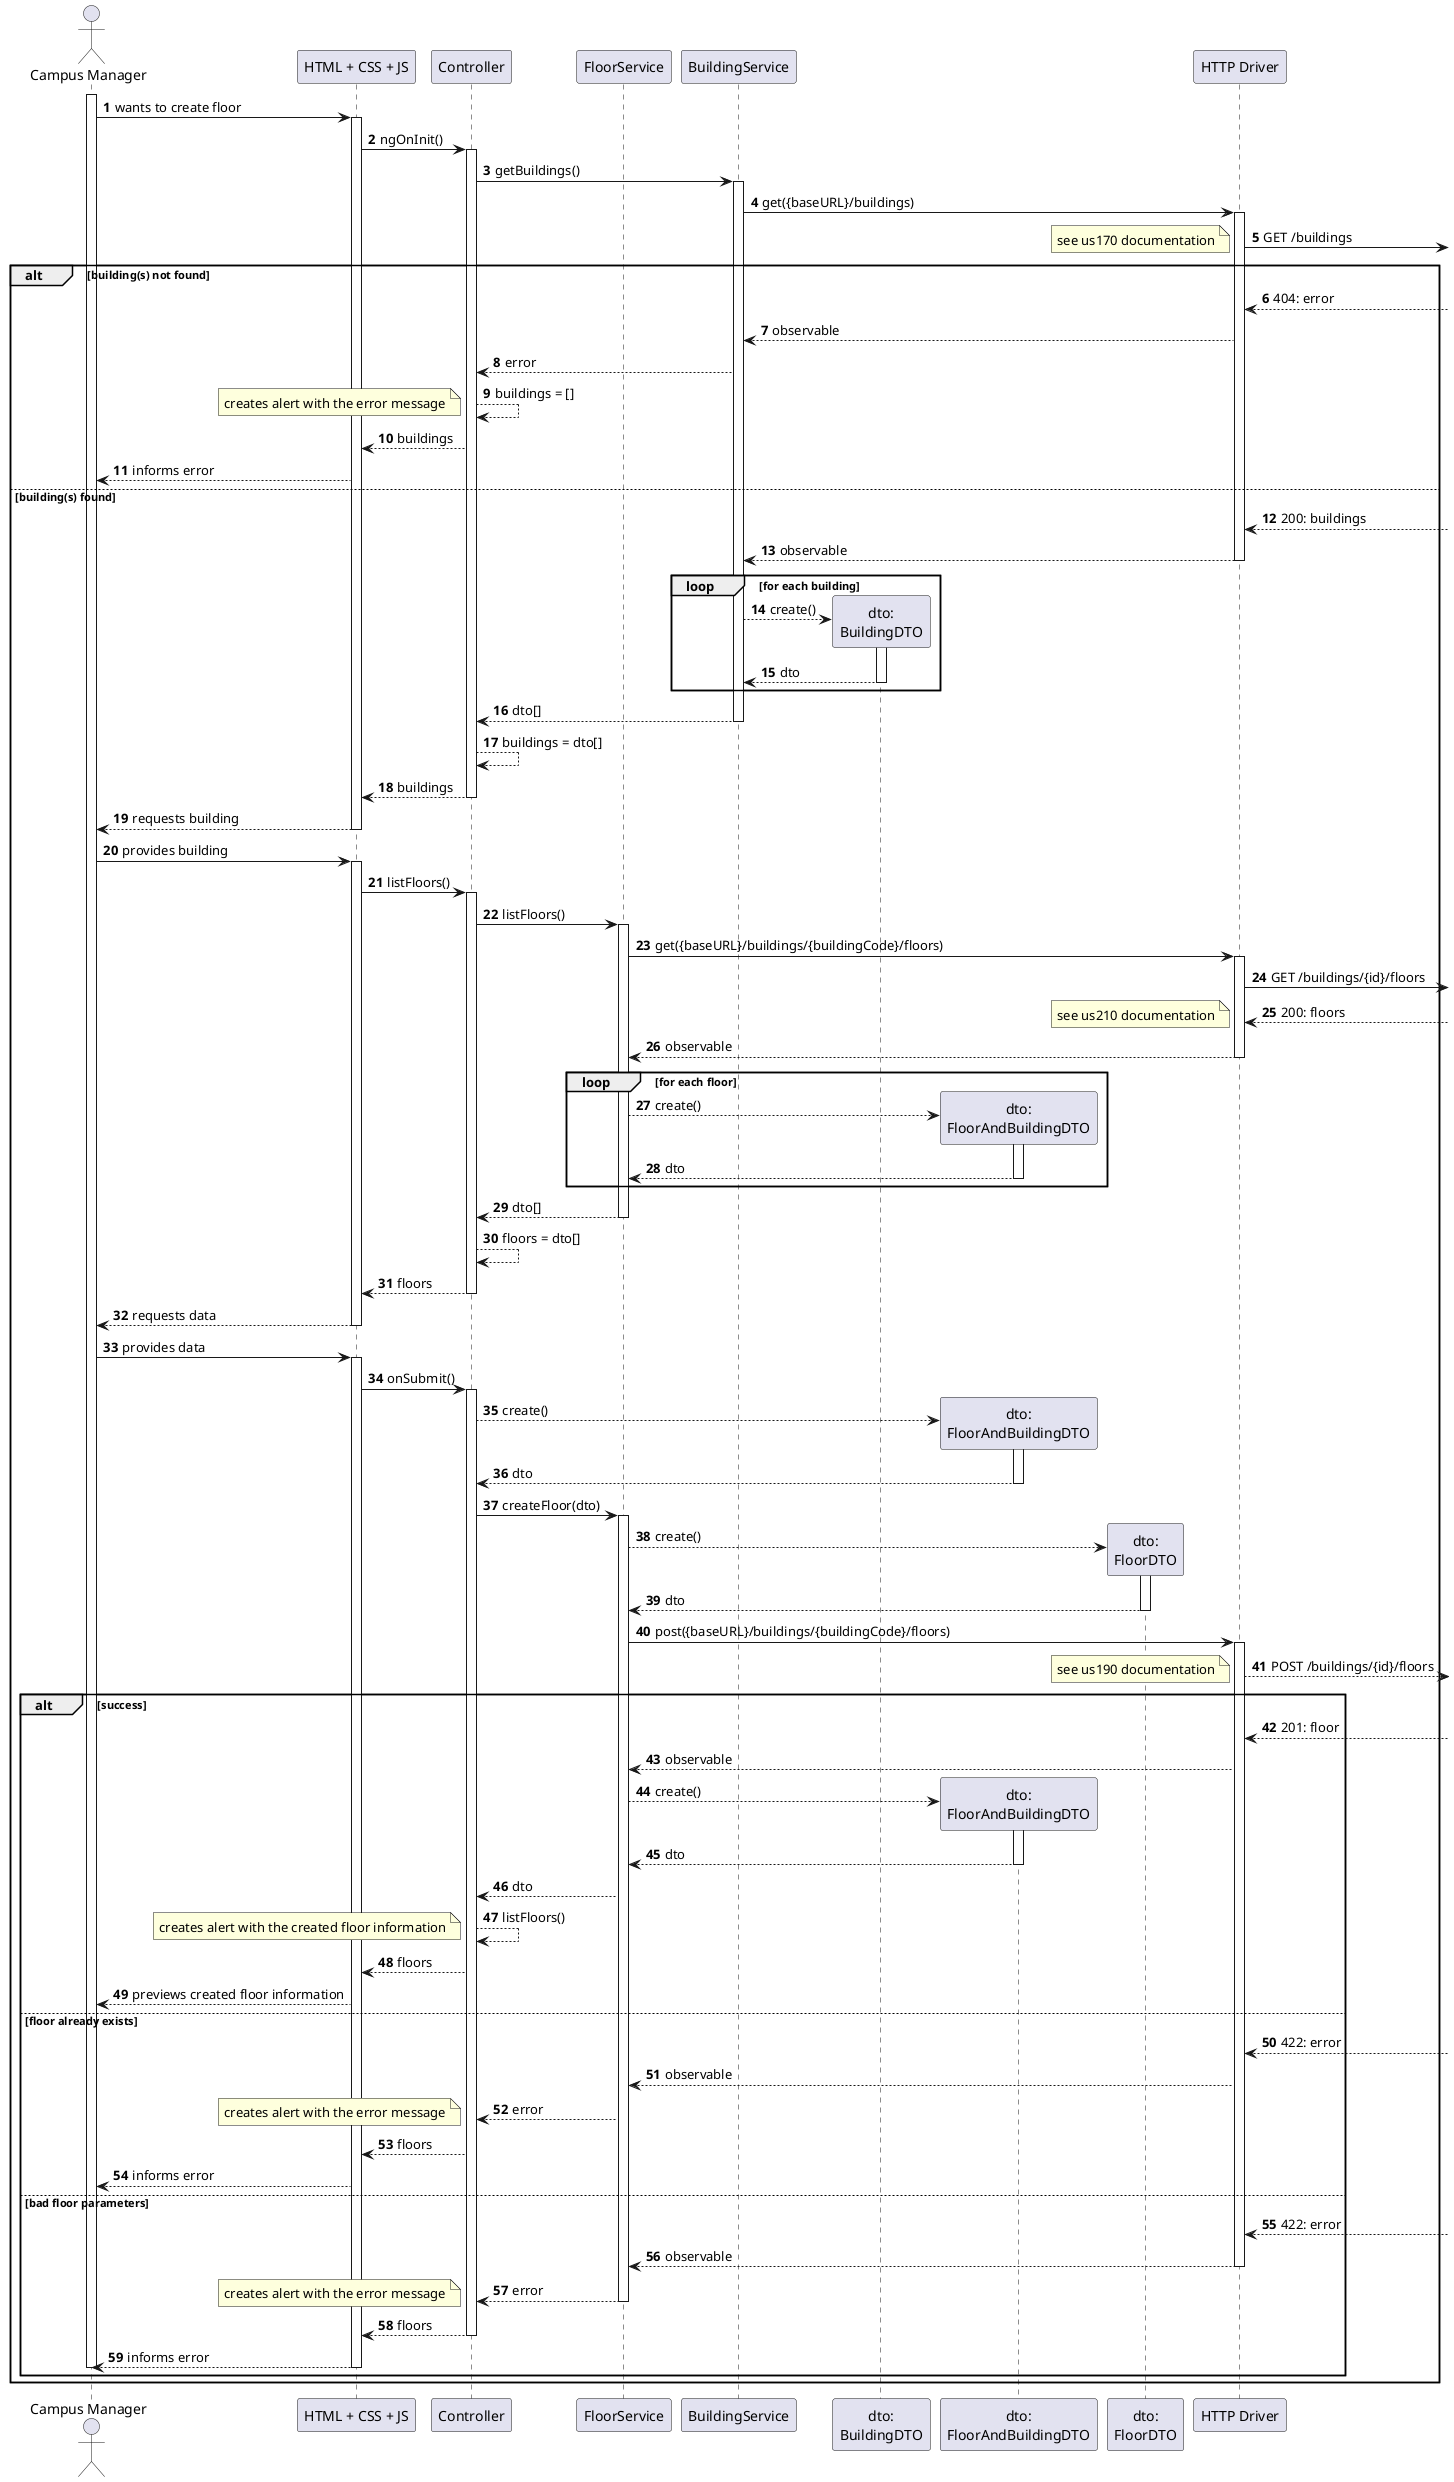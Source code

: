 @startuml
autonumber

actor "Campus Manager" as usr

participant "HTML + CSS + JS" as view
participant "Controller" as ctrl
participant "FloorService" as svc
participant "BuildingService" as b_svc
participant "dto:\nBuildingDTO" as dto
participant "dto:\nFloorAndBuildingDTO" as fb_dto
participant "dto:\nFloorDTO" as f_dto

participant "HTTP Driver" as http

activate usr
usr -> view : wants to create floor
    activate view
        view -> ctrl : ngOnInit()
        activate ctrl
            ctrl -> b_svc : getBuildings()
            activate b_svc
                b_svc -> http : get({baseURL}/buildings)
                activate http
                    http ->] : GET /buildings
        alt building(s) not found
                note right : see us170 documentation
                http <--] : 404: error
                http --> b_svc : observable
                b_svc --> ctrl : error
                ctrl --> ctrl : buildings = []
                note bottom : creates alert with the error message
                ctrl --> view : buildings
                view --> usr : informs error
        else building(s) found
                http <--] : 200: buildings
            http --> b_svc : observable
            deactivate http

            loop for each building
                b_svc --> dto** : create()
                activate dto
                    dto --> b_svc : dto
                deactivate dto
            end

            b_svc --> ctrl : dto[]
            deactivate b_svc

            ctrl --> ctrl : buildings = dto[]
            ctrl --> view : buildings
            deactivate ctrl

            view --> usr : requests building
        deactivate view

        usr -> view : provides building
        activate view
            view -> ctrl : listFloors()
            activate ctrl
                ctrl -> svc : listFloors()
                activate svc
                    svc -> http : get({baseURL}/buildings/{buildingCode}/floors)
                    activate http
                        http ->]  : GET /buildings/{id}/floors
                http <--] : 200: floors
                note right : see us210 documentation
                    http --> svc : observable
                    deactivate http

                    loop for each floor
                        svc --> fb_dto** : create()
                        activate fb_dto
                            fb_dto --> svc : dto
                        deactivate fb_dto
                    end

                    svc --> ctrl : dto[]
                deactivate svc

                ctrl --> ctrl : floors = dto[]
                ctrl --> view : floors
            deactivate ctrl
            view --> usr : requests data
        deactivate view

        usr -> view : provides data
        activate view
            view -> ctrl : onSubmit()
            activate ctrl
                ctrl --> fb_dto** : create()
                activate fb_dto
                    fb_dto --> ctrl : dto
                deactivate fb_dto

                ctrl -> svc : createFloor(dto)
                activate svc
                    svc --> f_dto** : create()
                    activate f_dto
                        f_dto --> svc : dto
                    deactivate f_dto

                    svc -> http : post({baseURL}/buildings/{buildingCode}/floors)
                    activate http
                        http -->] : POST /buildings/{id}/floors
                note right : see us190 documentation
                alt success
                    http <--] : 201: floor

                    http --> svc : observable

                    svc --> fb_dto** : create()
                    activate fb_dto
                        fb_dto --> svc : dto
                    deactivate fb_dto

                    svc --> ctrl : dto

                ctrl --> ctrl : listFloors()
                note bottom : creates alert with the created floor information
                ctrl --> view : floors
                view --> usr : previews created floor information

                else floor already exists
                    http <--] : 422: error
                    http --> svc : observable
                    svc --> ctrl : error    
                    note bottom : creates alert with the error message
                    ctrl --> view : floors
                    view --> usr : informs error
                else bad floor parameters
                    http <--] : 422: error

                    http --> svc : observable
                    deactivate http
                    svc --> ctrl : error
                    note bottom : creates alert with the error message
                    deactivate svc
                    ctrl --> view : floors
                    deactivate ctrl
                    view --> usr : informs error
                    deactivate view

                    deactivate usr
                end
            end
@enduml
